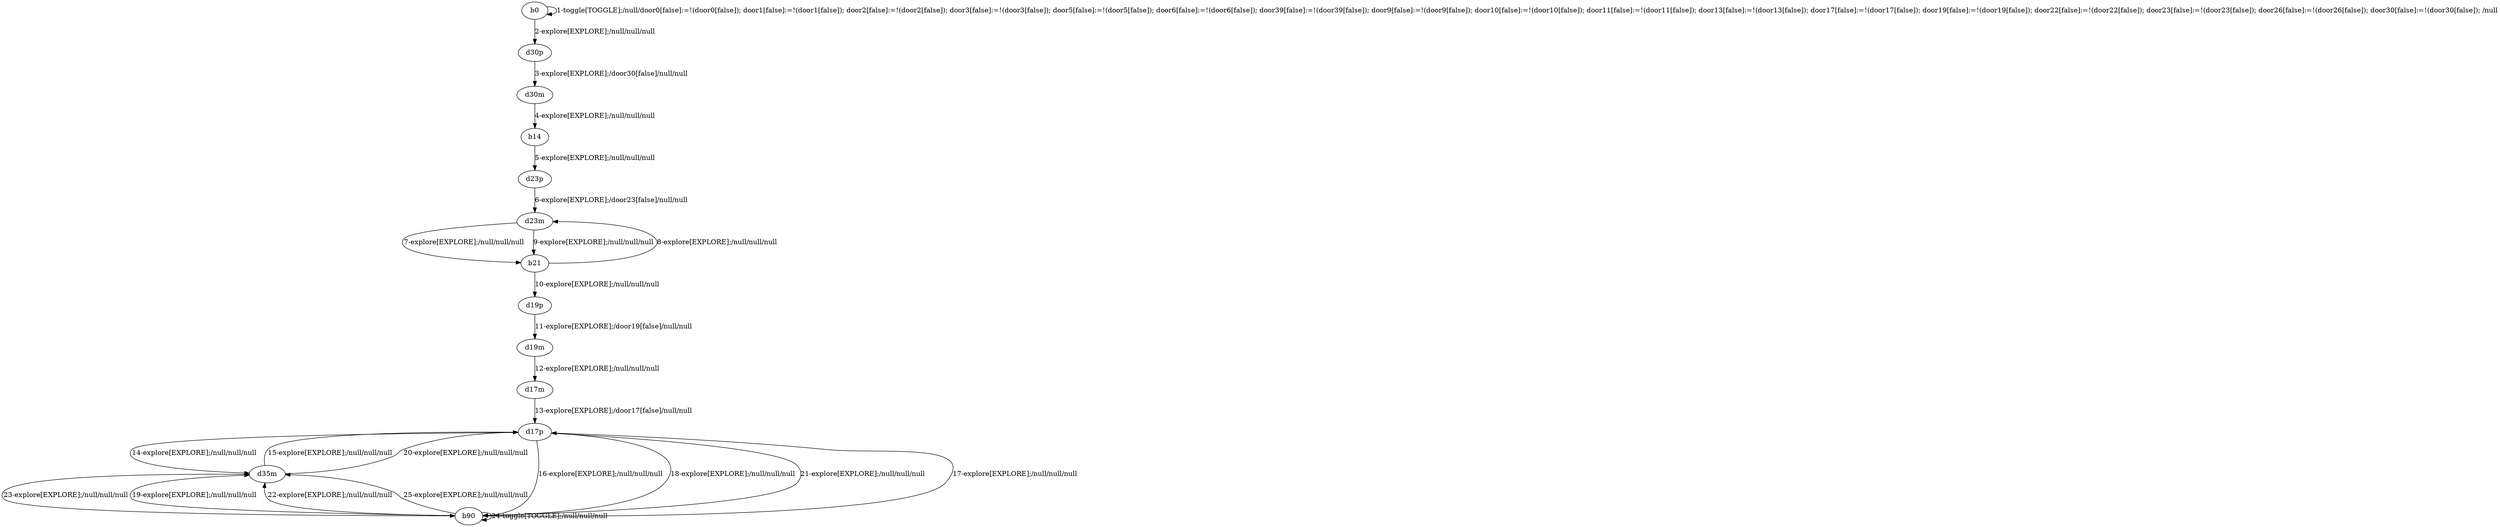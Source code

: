# Total number of goals covered by this test: 1
# b90 --> d17p

digraph g {
"b0" -> "b0" [label = "1-toggle[TOGGLE];/null/door0[false]:=!(door0[false]); door1[false]:=!(door1[false]); door2[false]:=!(door2[false]); door3[false]:=!(door3[false]); door5[false]:=!(door5[false]); door6[false]:=!(door6[false]); door39[false]:=!(door39[false]); door9[false]:=!(door9[false]); door10[false]:=!(door10[false]); door11[false]:=!(door11[false]); door13[false]:=!(door13[false]); door17[false]:=!(door17[false]); door19[false]:=!(door19[false]); door22[false]:=!(door22[false]); door23[false]:=!(door23[false]); door26[false]:=!(door26[false]); door30[false]:=!(door30[false]); /null"];
"b0" -> "d30p" [label = "2-explore[EXPLORE];/null/null/null"];
"d30p" -> "d30m" [label = "3-explore[EXPLORE];/door30[false]/null/null"];
"d30m" -> "b14" [label = "4-explore[EXPLORE];/null/null/null"];
"b14" -> "d23p" [label = "5-explore[EXPLORE];/null/null/null"];
"d23p" -> "d23m" [label = "6-explore[EXPLORE];/door23[false]/null/null"];
"d23m" -> "b21" [label = "7-explore[EXPLORE];/null/null/null"];
"b21" -> "d23m" [label = "8-explore[EXPLORE];/null/null/null"];
"d23m" -> "b21" [label = "9-explore[EXPLORE];/null/null/null"];
"b21" -> "d19p" [label = "10-explore[EXPLORE];/null/null/null"];
"d19p" -> "d19m" [label = "11-explore[EXPLORE];/door19[false]/null/null"];
"d19m" -> "d17m" [label = "12-explore[EXPLORE];/null/null/null"];
"d17m" -> "d17p" [label = "13-explore[EXPLORE];/door17[false]/null/null"];
"d17p" -> "d35m" [label = "14-explore[EXPLORE];/null/null/null"];
"d35m" -> "d17p" [label = "15-explore[EXPLORE];/null/null/null"];
"d17p" -> "b90" [label = "16-explore[EXPLORE];/null/null/null"];
"b90" -> "d17p" [label = "17-explore[EXPLORE];/null/null/null"];
"d17p" -> "b90" [label = "18-explore[EXPLORE];/null/null/null"];
"b90" -> "d35m" [label = "19-explore[EXPLORE];/null/null/null"];
"d35m" -> "d17p" [label = "20-explore[EXPLORE];/null/null/null"];
"d17p" -> "b90" [label = "21-explore[EXPLORE];/null/null/null"];
"b90" -> "d35m" [label = "22-explore[EXPLORE];/null/null/null"];
"d35m" -> "b90" [label = "23-explore[EXPLORE];/null/null/null"];
"b90" -> "b90" [label = "24-toggle[TOGGLE];/null/null/null"];
"b90" -> "d35m" [label = "25-explore[EXPLORE];/null/null/null"];
}